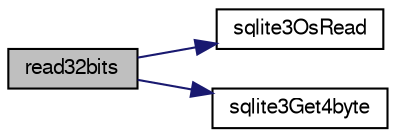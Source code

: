 digraph "read32bits"
{
  edge [fontname="FreeSans",fontsize="10",labelfontname="FreeSans",labelfontsize="10"];
  node [fontname="FreeSans",fontsize="10",shape=record];
  rankdir="LR";
  Node254885 [label="read32bits",height=0.2,width=0.4,color="black", fillcolor="grey75", style="filled", fontcolor="black"];
  Node254885 -> Node254886 [color="midnightblue",fontsize="10",style="solid",fontname="FreeSans"];
  Node254886 [label="sqlite3OsRead",height=0.2,width=0.4,color="black", fillcolor="white", style="filled",URL="$sqlite3_8c.html#a98ef6b5ed82299d2efc0b5f9e41c877d"];
  Node254885 -> Node254887 [color="midnightblue",fontsize="10",style="solid",fontname="FreeSans"];
  Node254887 [label="sqlite3Get4byte",height=0.2,width=0.4,color="black", fillcolor="white", style="filled",URL="$sqlite3_8c.html#a2924627e99ca211030e954405a10f5e8"];
}
